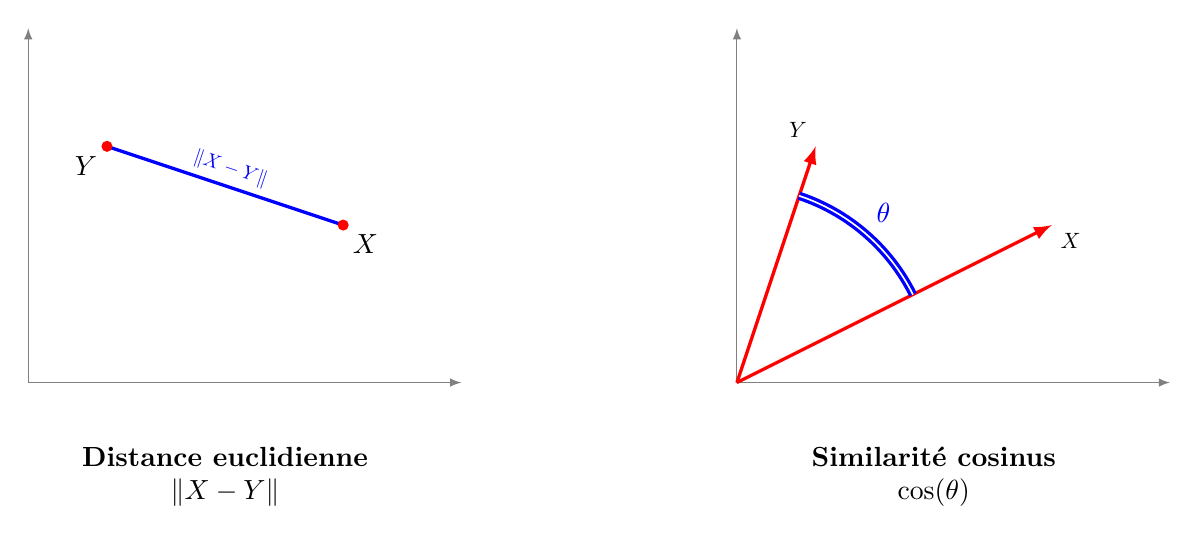 ﻿\begin{tikzpicture}[scale=1]

\begin{scope}
  % Axes
%  \draw[gray] (0,0) grid ++ (5,4);
  \draw[->,>=latex, gray] (0,0)--(5.5,0); % node[below,black] {$x$};
  \draw[->,>=latex, gray] (0,0)--(0,4.5); % node[left,black] {$y$};
%   \fill[] (0,0) circle (2pt) node[below]{$0$};
%   \fill[] (1,0) circle (2pt) node[below]{$1$};
%   \fill[] (0,1) circle (2pt) node[left]{$1$};

  \coordinate (X) at (1,3);
  \coordinate (Y) at (4,2);

  \draw[very thick, blue] (X) -- (Y) node[midway,sloped,above,scale=0.7] {$\|X-Y\|$};
  \fill[red] (X) circle (2pt) node[black,below left]{$Y$};
  \fill[red] (Y) circle (2pt) node[black,below right]{$X$};

  \node[align=center] at (2.5,-1.2) {\bf Distance euclidienne \\ $\|X-Y\|$};	

\end{scope}

\begin{scope}[xshift=9cm]
  % Axes
%  \draw[gray] (0,0) grid ++ (5,4);
  \draw[->,>=latex, gray] (0,0)--(5.5,0); % node[below,black] {$x$};
  \draw[->,>=latex, gray] (0,0)--(0,4.5); % node[left,black] {$y$};
%   \fill[] (0,0) circle (2pt) node[below]{$0$};
%   \fill[] (1,0) circle (2pt) node[below]{$1$};
%   \fill[] (0,1) circle (2pt) node[left]{$1$};

  \coordinate (X) at (1,3);
  \coordinate (Y) at (4,2);

  \draw[->,>=latex,very thick, red] (0,0) -- (X) node[black,above left,scale=0.8]{$Y$};
  \draw[->,>=latex,very thick, red] (0,0) -- (Y) node[black,below right,scale=0.8]{$X$};

  \draw[blue,very thick,double] ({atan(2/4)}:2.5) arc ({atan(2/4)}:{atan(3/1)}:2.5) node[midway,above right]{$\theta$};
   
%node[midway,sloped,above,scale=0.7] {$\|X-Y\|$};


  \node[align=center] at (2.5,-1.2) {\bf Similarité cosinus \\ $\cos(\theta)$};	

\end{scope}

\end{tikzpicture}